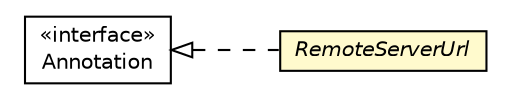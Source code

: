 #!/usr/local/bin/dot
#
# Class diagram 
# Generated by UMLGraph version R5_6-24-gf6e263 (http://www.umlgraph.org/)
#

digraph G {
	edge [fontname="Helvetica",fontsize=10,labelfontname="Helvetica",labelfontsize=10];
	node [fontname="Helvetica",fontsize=10,shape=plaintext];
	nodesep=0.25;
	ranksep=0.5;
	rankdir=LR;
	// com.gwtplatform.dispatch.client.RemoteServerUrl
	c326412 [label=<<table title="com.gwtplatform.dispatch.client.RemoteServerUrl" border="0" cellborder="1" cellspacing="0" cellpadding="2" port="p" bgcolor="lemonChiffon" href="./RemoteServerUrl.html">
		<tr><td><table border="0" cellspacing="0" cellpadding="1">
<tr><td align="center" balign="center"><font face="Helvetica-Oblique"> RemoteServerUrl </font></td></tr>
		</table></td></tr>
		</table>>, URL="./RemoteServerUrl.html", fontname="Helvetica", fontcolor="black", fontsize=10.0];
	//com.gwtplatform.dispatch.client.RemoteServerUrl implements java.lang.annotation.Annotation
	c326989:p -> c326412:p [dir=back,arrowtail=empty,style=dashed];
	// java.lang.annotation.Annotation
	c326989 [label=<<table title="java.lang.annotation.Annotation" border="0" cellborder="1" cellspacing="0" cellpadding="2" port="p" href="http://download.oracle.com/javase/6/docs/api/java/lang/annotation/Annotation.html">
		<tr><td><table border="0" cellspacing="0" cellpadding="1">
<tr><td align="center" balign="center"> &#171;interface&#187; </td></tr>
<tr><td align="center" balign="center"> Annotation </td></tr>
		</table></td></tr>
		</table>>, URL="http://download.oracle.com/javase/6/docs/api/java/lang/annotation/Annotation.html", fontname="Helvetica", fontcolor="black", fontsize=10.0];
}

